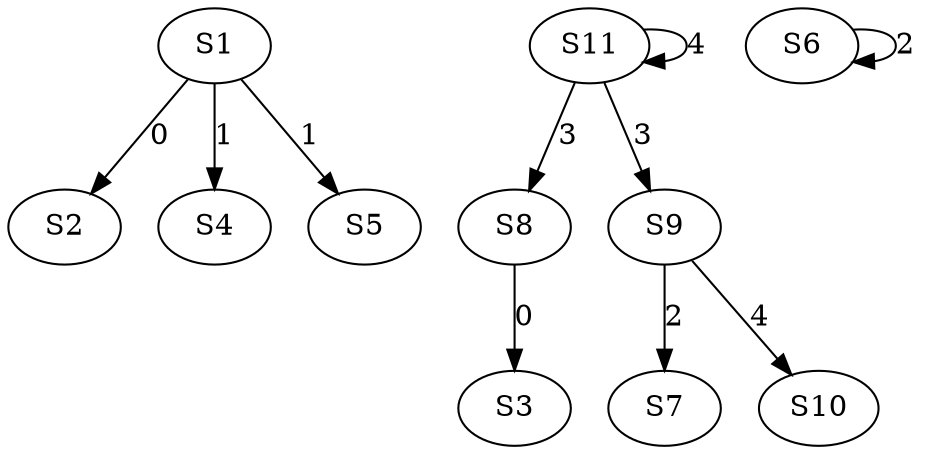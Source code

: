 strict digraph {
	S1 -> S2 [ label = 0 ];
	S8 -> S3 [ label = 0 ];
	S1 -> S4 [ label = 1 ];
	S1 -> S5 [ label = 1 ];
	S6 -> S6 [ label = 2 ];
	S9 -> S7 [ label = 2 ];
	S11 -> S8 [ label = 3 ];
	S11 -> S9 [ label = 3 ];
	S9 -> S10 [ label = 4 ];
	S11 -> S11 [ label = 4 ];
}
